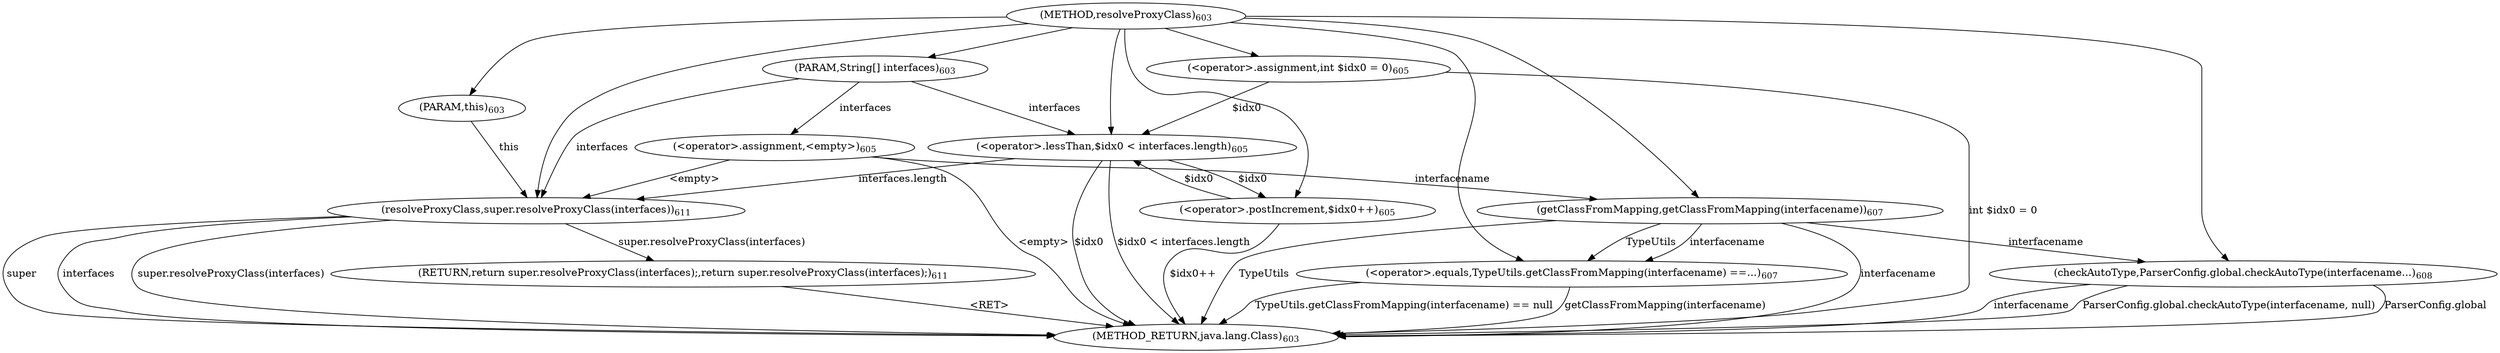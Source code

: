 digraph "resolveProxyClass" {  
"1990" [label = <(METHOD,resolveProxyClass)<SUB>603</SUB>> ]
"2032" [label = <(METHOD_RETURN,java.lang.Class)<SUB>603</SUB>> ]
"1991" [label = <(PARAM,this)<SUB>603</SUB>> ]
"1992" [label = <(PARAM,String[] interfaces)<SUB>603</SUB>> ]
"2026" [label = <(RETURN,return super.resolveProxyClass(interfaces);,return super.resolveProxyClass(interfaces);)<SUB>611</SUB>> ]
"1996" [label = <(&lt;operator&gt;.assignment,int $idx0 = 0)<SUB>605</SUB>> ]
"1999" [label = <(&lt;operator&gt;.lessThan,$idx0 &lt; interfaces.length)<SUB>605</SUB>> ]
"2004" [label = <(&lt;operator&gt;.postIncrement,$idx0++)<SUB>605</SUB>> ]
"2027" [label = <(resolveProxyClass,super.resolveProxyClass(interfaces))<SUB>611</SUB>> ]
"1996" [label = <(&lt;operator&gt;.assignment,int $idx0 = 0)<SUB>605</SUB>> ]
"1996" [label = <(&lt;operator&gt;.assignment,int $idx0 = 0)<SUB>605</SUB>> ]
"1999" [label = <(&lt;operator&gt;.lessThan,$idx0 &lt; interfaces.length)<SUB>605</SUB>> ]
"1999" [label = <(&lt;operator&gt;.lessThan,$idx0 &lt; interfaces.length)<SUB>605</SUB>> ]
"2004" [label = <(&lt;operator&gt;.postIncrement,$idx0++)<SUB>605</SUB>> ]
"2008" [label = <(&lt;operator&gt;.assignment,&lt;empty&gt;)<SUB>605</SUB>> ]
"2027" [label = <(resolveProxyClass,super.resolveProxyClass(interfaces))<SUB>611</SUB>> ]
"2027" [label = <(resolveProxyClass,super.resolveProxyClass(interfaces))<SUB>611</SUB>> ]
"2008" [label = <(&lt;operator&gt;.assignment,&lt;empty&gt;)<SUB>605</SUB>> ]
"2008" [label = <(&lt;operator&gt;.assignment,&lt;empty&gt;)<SUB>605</SUB>> ]
"2014" [label = <(&lt;operator&gt;.equals,TypeUtils.getClassFromMapping(interfacename) ==...)<SUB>607</SUB>> ]
"2014" [label = <(&lt;operator&gt;.equals,TypeUtils.getClassFromMapping(interfacename) ==...)<SUB>607</SUB>> ]
"2014" [label = <(&lt;operator&gt;.equals,TypeUtils.getClassFromMapping(interfacename) ==...)<SUB>607</SUB>> ]
"2020" [label = <(checkAutoType,ParserConfig.global.checkAutoType(interfacename...)<SUB>608</SUB>> ]
"2015" [label = <(getClassFromMapping,getClassFromMapping(interfacename))<SUB>607</SUB>> ]
"2015" [label = <(getClassFromMapping,getClassFromMapping(interfacename))<SUB>607</SUB>> ]
"2020" [label = <(checkAutoType,ParserConfig.global.checkAutoType(interfacename...)<SUB>608</SUB>> ]
"2020" [label = <(checkAutoType,ParserConfig.global.checkAutoType(interfacename...)<SUB>608</SUB>> ]
"2020" [label = <(checkAutoType,ParserConfig.global.checkAutoType(interfacename...)<SUB>608</SUB>> ]
  "2026" -> "2032"  [ label = "&lt;RET&gt;"] 
  "1996" -> "2032"  [ label = "int $idx0 = 0"] 
  "1999" -> "2032"  [ label = "$idx0"] 
  "1999" -> "2032"  [ label = "$idx0 &lt; interfaces.length"] 
  "2027" -> "2032"  [ label = "super"] 
  "2027" -> "2032"  [ label = "interfaces"] 
  "2027" -> "2032"  [ label = "super.resolveProxyClass(interfaces)"] 
  "2008" -> "2032"  [ label = "&lt;empty&gt;"] 
  "2015" -> "2032"  [ label = "interfacename"] 
  "2014" -> "2032"  [ label = "getClassFromMapping(interfacename)"] 
  "2014" -> "2032"  [ label = "TypeUtils.getClassFromMapping(interfacename) == null"] 
  "2020" -> "2032"  [ label = "ParserConfig.global"] 
  "2020" -> "2032"  [ label = "interfacename"] 
  "2020" -> "2032"  [ label = "ParserConfig.global.checkAutoType(interfacename, null)"] 
  "2004" -> "2032"  [ label = "$idx0++"] 
  "2015" -> "2032"  [ label = "TypeUtils"] 
  "1990" -> "1991" 
  "1990" -> "1992" 
  "2027" -> "2026"  [ label = "super.resolveProxyClass(interfaces)"] 
  "1990" -> "1996" 
  "1996" -> "1999"  [ label = "$idx0"] 
  "2004" -> "1999"  [ label = "$idx0"] 
  "1990" -> "1999" 
  "1992" -> "1999"  [ label = "interfaces"] 
  "1999" -> "2004"  [ label = "$idx0"] 
  "1990" -> "2004" 
  "1992" -> "2008"  [ label = "interfaces"] 
  "1991" -> "2027"  [ label = "this"] 
  "1990" -> "2027" 
  "1992" -> "2027"  [ label = "interfaces"] 
  "1999" -> "2027"  [ label = "interfaces.length"] 
  "2008" -> "2027"  [ label = "&lt;empty&gt;"] 
  "2015" -> "2014"  [ label = "TypeUtils"] 
  "2015" -> "2014"  [ label = "interfacename"] 
  "1990" -> "2014" 
  "1990" -> "2015" 
  "2008" -> "2015"  [ label = "interfacename"] 
  "2015" -> "2020"  [ label = "interfacename"] 
  "1990" -> "2020" 
}
